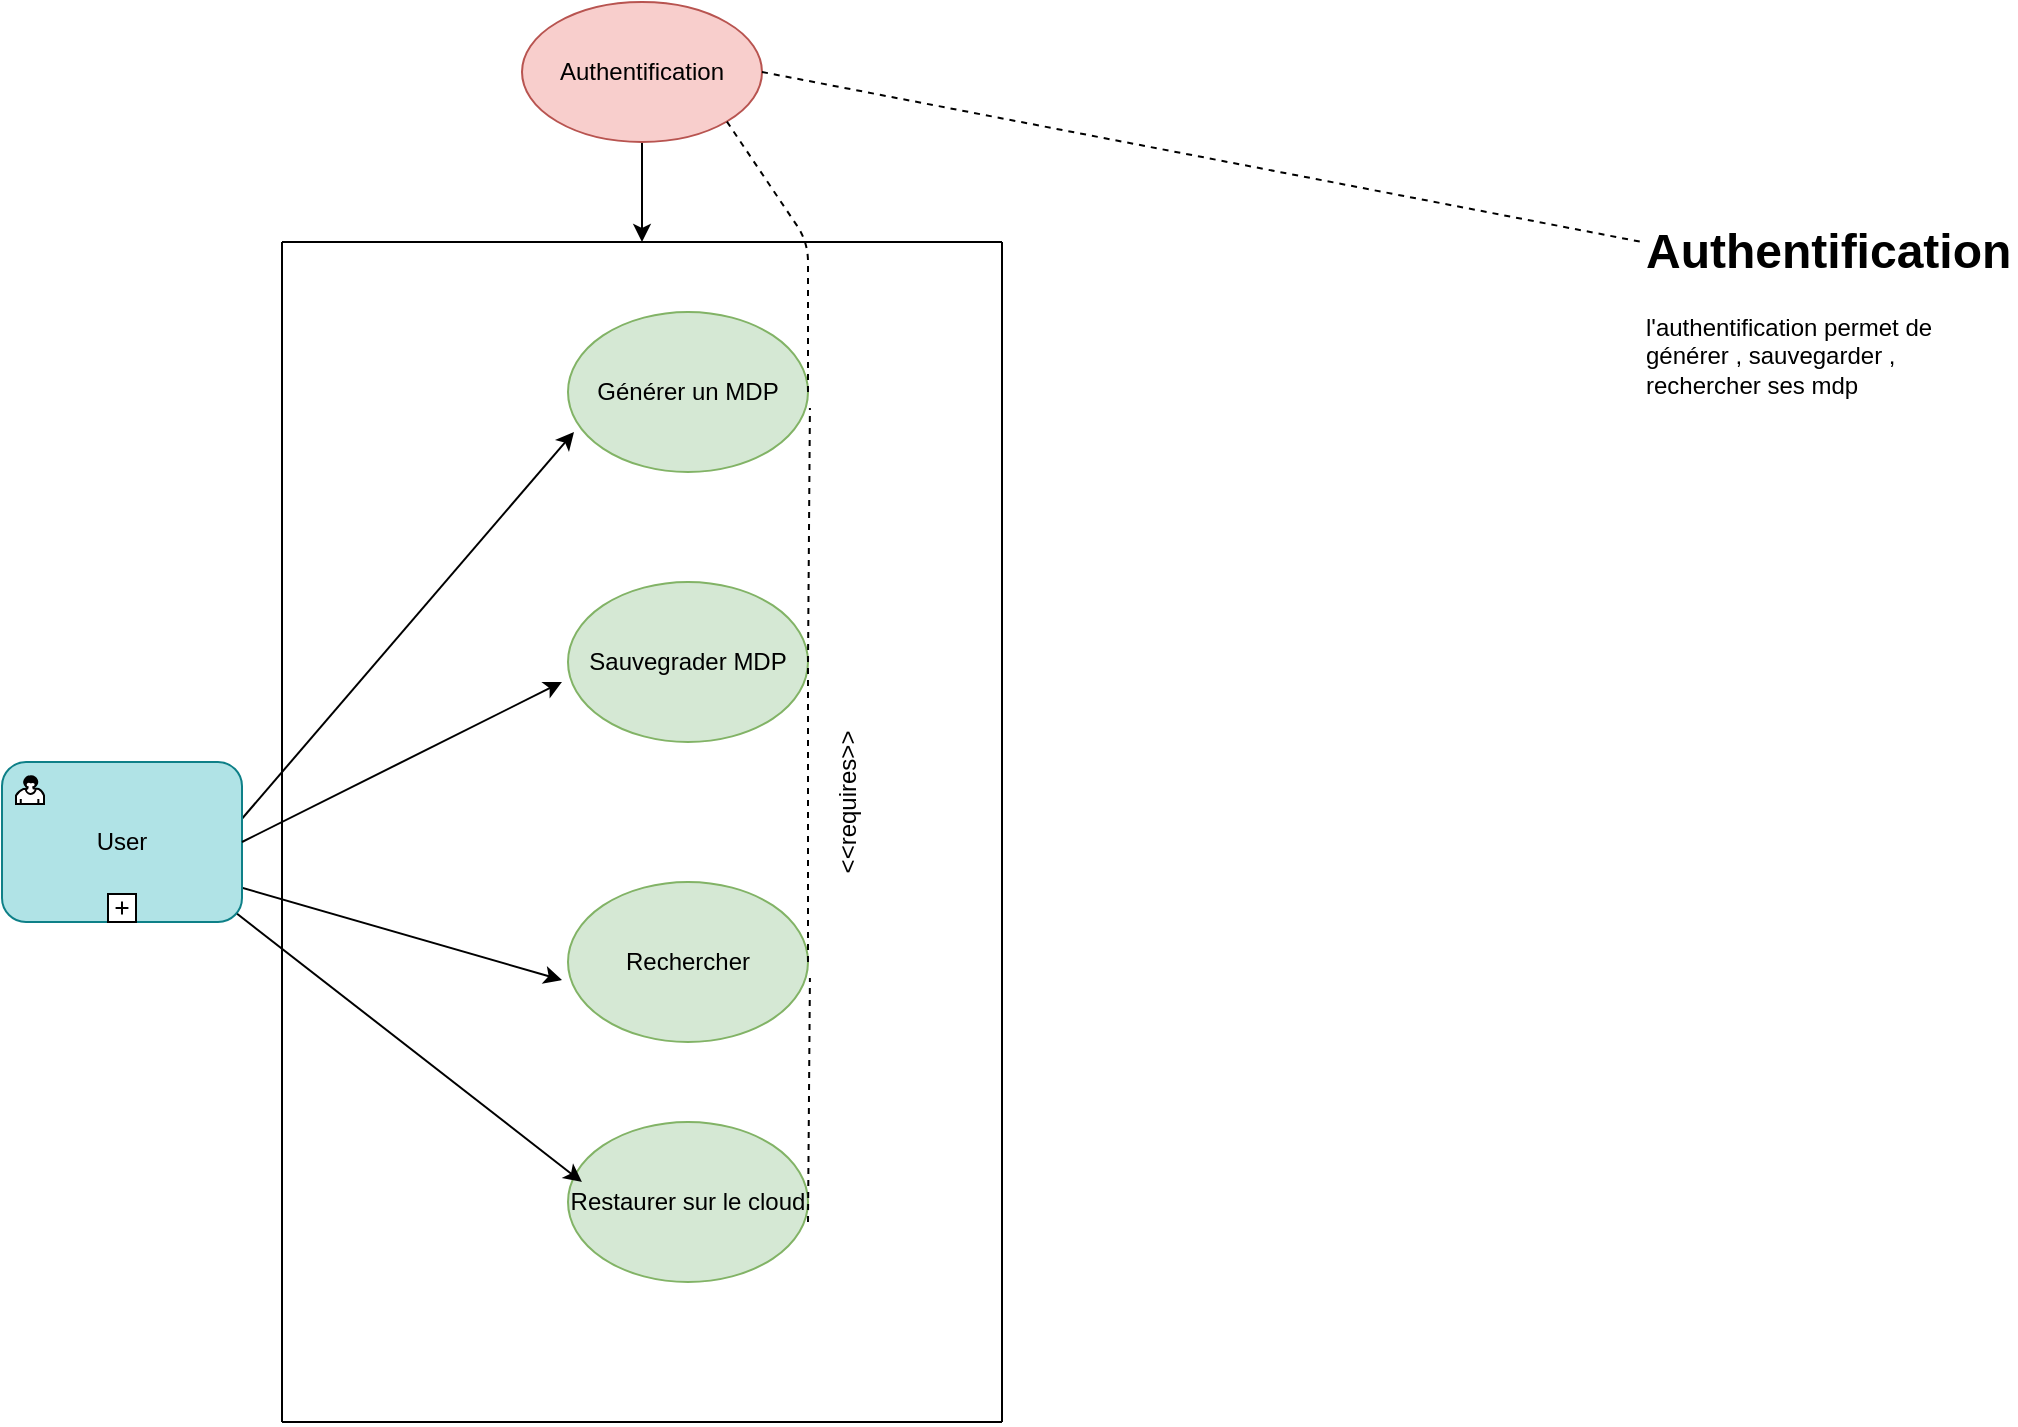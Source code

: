 <mxfile version="12.0.2" type="github" pages="1"><diagram id="4Z7jljdUCDxPESQR6YW_" name="Page-1"><mxGraphModel dx="1408" dy="1946" grid="1" gridSize="10" guides="1" tooltips="1" connect="1" arrows="1" fold="1" page="1" pageScale="1" pageWidth="827" pageHeight="1169" math="0" shadow="0"><root><mxCell id="0"/><mxCell id="1" parent="0"/><mxCell id="9PJcI4Q9vwrfIDuZvySe-1" value="Actor" style="shape=umlActor;verticalLabelPosition=bottom;labelBackgroundColor=#ffffff;verticalAlign=top;html=1;outlineConnect=0;fillColor=#0050ef;strokeColor=#001DBC;fontColor=#ffffff;" vertex="1" parent="1"><mxGeometry x="70" y="290" width="30" height="60" as="geometry"/></mxCell><mxCell id="9PJcI4Q9vwrfIDuZvySe-2" value="Générer un MDP" style="ellipse;whiteSpace=wrap;html=1;fillColor=#d5e8d4;strokeColor=#82b366;" vertex="1" parent="1"><mxGeometry x="293" y="55" width="120" height="80" as="geometry"/></mxCell><mxCell id="9PJcI4Q9vwrfIDuZvySe-3" value="Sauvegrader MDP" style="ellipse;whiteSpace=wrap;html=1;fillColor=#d5e8d4;strokeColor=#82b366;" vertex="1" parent="1"><mxGeometry x="293" y="190" width="120" height="80" as="geometry"/></mxCell><mxCell id="9PJcI4Q9vwrfIDuZvySe-4" value="Rechercher" style="ellipse;whiteSpace=wrap;html=1;fillColor=#d5e8d4;strokeColor=#82b366;" vertex="1" parent="1"><mxGeometry x="293" y="340" width="120" height="80" as="geometry"/></mxCell><mxCell id="9PJcI4Q9vwrfIDuZvySe-5" value="&lt;div&gt;Restaurer sur le cloud&lt;/div&gt;" style="ellipse;whiteSpace=wrap;html=1;fillColor=#d5e8d4;strokeColor=#82b366;" vertex="1" parent="1"><mxGeometry x="293" y="460" width="120" height="80" as="geometry"/></mxCell><mxCell id="9PJcI4Q9vwrfIDuZvySe-13" value="" style="endArrow=classic;html=1;entryX=0.025;entryY=0.75;entryDx=0;entryDy=0;entryPerimeter=0;" edge="1" parent="1" target="9PJcI4Q9vwrfIDuZvySe-2"><mxGeometry width="50" height="50" relative="1" as="geometry"><mxPoint x="120" y="320" as="sourcePoint"/><mxPoint x="350" y="140" as="targetPoint"/></mxGeometry></mxCell><mxCell id="9PJcI4Q9vwrfIDuZvySe-14" value="" style="endArrow=classic;html=1;entryX=-0.025;entryY=0.613;entryDx=0;entryDy=0;entryPerimeter=0;" edge="1" parent="1" target="9PJcI4Q9vwrfIDuZvySe-4"><mxGeometry width="50" height="50" relative="1" as="geometry"><mxPoint x="120" y="340" as="sourcePoint"/><mxPoint x="360" y="430" as="targetPoint"/></mxGeometry></mxCell><mxCell id="9PJcI4Q9vwrfIDuZvySe-15" value="" style="endArrow=classic;html=1;entryX=0.058;entryY=0.375;entryDx=0;entryDy=0;entryPerimeter=0;" edge="1" parent="1" target="9PJcI4Q9vwrfIDuZvySe-5"><mxGeometry width="50" height="50" relative="1" as="geometry"><mxPoint x="120" y="350" as="sourcePoint"/><mxPoint x="125" y="370" as="targetPoint"/></mxGeometry></mxCell><mxCell id="9PJcI4Q9vwrfIDuZvySe-71" value="" style="edgeStyle=orthogonalEdgeStyle;rounded=0;orthogonalLoop=1;jettySize=auto;html=1;" edge="1" parent="1" source="9PJcI4Q9vwrfIDuZvySe-16"><mxGeometry relative="1" as="geometry"><mxPoint x="330" y="20" as="targetPoint"/></mxGeometry></mxCell><mxCell id="9PJcI4Q9vwrfIDuZvySe-16" value="&lt;div&gt;Authentification&lt;/div&gt;" style="ellipse;whiteSpace=wrap;html=1;fillColor=#f8cecc;strokeColor=#b85450;" vertex="1" parent="1"><mxGeometry x="270" y="-100" width="120" height="70" as="geometry"/></mxCell><mxCell id="9PJcI4Q9vwrfIDuZvySe-24" value="User" style="html=1;whiteSpace=wrap;rounded=1;fillColor=#b0e3e6;strokeColor=#0e8088;" vertex="1" parent="1"><mxGeometry x="10" y="280" width="120" height="80" as="geometry"/></mxCell><mxCell id="9PJcI4Q9vwrfIDuZvySe-25" value="" style="html=1;shape=mxgraph.bpmn.user_task;outlineConnect=0;" vertex="1" parent="9PJcI4Q9vwrfIDuZvySe-24"><mxGeometry width="14" height="14" relative="1" as="geometry"><mxPoint x="7" y="7" as="offset"/></mxGeometry></mxCell><mxCell id="9PJcI4Q9vwrfIDuZvySe-26" value="" style="html=1;shape=plus;outlineConnect=0;" vertex="1" parent="9PJcI4Q9vwrfIDuZvySe-24"><mxGeometry x="0.5" y="1" width="14" height="14" relative="1" as="geometry"><mxPoint x="-7" y="-14" as="offset"/></mxGeometry></mxCell><mxCell id="9PJcI4Q9vwrfIDuZvySe-42" value="&lt;h1&gt;Authentification&lt;/h1&gt;&lt;p&gt;l'authentification permet de générer , sauvegarder , rechercher ses mdp&lt;/p&gt;&lt;p&gt;&lt;br&gt;&lt;/p&gt;" style="text;html=1;strokeColor=none;fillColor=none;spacing=5;spacingTop=-20;whiteSpace=wrap;overflow=hidden;rounded=0;" vertex="1" parent="1"><mxGeometry x="827" y="5" width="190" height="120" as="geometry"/></mxCell><mxCell id="9PJcI4Q9vwrfIDuZvySe-46" value="" style="endArrow=none;dashed=1;html=1;exitX=1;exitY=0.5;exitDx=0;exitDy=0;" edge="1" parent="1" source="9PJcI4Q9vwrfIDuZvySe-16"><mxGeometry width="50" height="50" relative="1" as="geometry"><mxPoint x="780" y="70" as="sourcePoint"/><mxPoint x="830" y="20" as="targetPoint"/></mxGeometry></mxCell><mxCell id="9PJcI4Q9vwrfIDuZvySe-52" value="" style="endArrow=none;html=1;" edge="1" parent="1"><mxGeometry width="50" height="50" relative="1" as="geometry"><mxPoint x="150" y="610" as="sourcePoint"/><mxPoint x="510" y="610" as="targetPoint"/></mxGeometry></mxCell><mxCell id="9PJcI4Q9vwrfIDuZvySe-53" value="" style="endArrow=none;html=1;" edge="1" parent="1"><mxGeometry width="50" height="50" relative="1" as="geometry"><mxPoint x="510" y="610" as="sourcePoint"/><mxPoint x="510" y="20" as="targetPoint"/></mxGeometry></mxCell><mxCell id="9PJcI4Q9vwrfIDuZvySe-54" value="" style="endArrow=none;html=1;" edge="1" parent="1"><mxGeometry width="50" height="50" relative="1" as="geometry"><mxPoint x="150" y="20" as="sourcePoint"/><mxPoint x="150" y="610" as="targetPoint"/></mxGeometry></mxCell><mxCell id="9PJcI4Q9vwrfIDuZvySe-55" value="" style="endArrow=none;html=1;" edge="1" parent="1"><mxGeometry width="50" height="50" relative="1" as="geometry"><mxPoint x="150" y="20" as="sourcePoint"/><mxPoint x="510" y="20" as="targetPoint"/></mxGeometry></mxCell><mxCell id="9PJcI4Q9vwrfIDuZvySe-68" value="" style="endArrow=classic;html=1;exitX=1;exitY=0.5;exitDx=0;exitDy=0;" edge="1" parent="1" source="9PJcI4Q9vwrfIDuZvySe-24"><mxGeometry width="50" height="50" relative="1" as="geometry"><mxPoint x="180" y="305" as="sourcePoint"/><mxPoint x="290" y="240" as="targetPoint"/></mxGeometry></mxCell><mxCell id="9PJcI4Q9vwrfIDuZvySe-72" value="" style="endArrow=none;dashed=1;html=1;entryX=1;entryY=1;entryDx=0;entryDy=0;exitX=1;exitY=0.5;exitDx=0;exitDy=0;" edge="1" parent="1" source="9PJcI4Q9vwrfIDuZvySe-2" target="9PJcI4Q9vwrfIDuZvySe-16"><mxGeometry width="50" height="50" relative="1" as="geometry"><mxPoint x="440" y="95" as="sourcePoint"/><mxPoint x="490" y="45" as="targetPoint"/><Array as="points"><mxPoint x="413" y="20"/></Array></mxGeometry></mxCell><mxCell id="9PJcI4Q9vwrfIDuZvySe-73" value="" style="endArrow=none;dashed=1;html=1;exitX=1;exitY=0.5;exitDx=0;exitDy=0;entryX=1.008;entryY=0.6;entryDx=0;entryDy=0;entryPerimeter=0;" edge="1" parent="1" source="9PJcI4Q9vwrfIDuZvySe-3" target="9PJcI4Q9vwrfIDuZvySe-2"><mxGeometry width="50" height="50" relative="1" as="geometry"><mxPoint x="420" y="230" as="sourcePoint"/><mxPoint x="440" y="10" as="targetPoint"/></mxGeometry></mxCell><mxCell id="9PJcI4Q9vwrfIDuZvySe-74" value="" style="endArrow=none;dashed=1;html=1;entryX=1;entryY=0.5;entryDx=0;entryDy=0;exitX=1;exitY=0.5;exitDx=0;exitDy=0;" edge="1" parent="1" source="9PJcI4Q9vwrfIDuZvySe-4" target="9PJcI4Q9vwrfIDuZvySe-3"><mxGeometry width="50" height="50" relative="1" as="geometry"><mxPoint x="410" y="350" as="sourcePoint"/><mxPoint x="460" y="300" as="targetPoint"/></mxGeometry></mxCell><mxCell id="9PJcI4Q9vwrfIDuZvySe-75" value="" style="endArrow=none;dashed=1;html=1;entryX=1.008;entryY=0.6;entryDx=0;entryDy=0;entryPerimeter=0;" edge="1" parent="1" target="9PJcI4Q9vwrfIDuZvySe-4"><mxGeometry width="50" height="50" relative="1" as="geometry"><mxPoint x="413" y="510" as="sourcePoint"/><mxPoint x="463" y="460" as="targetPoint"/></mxGeometry></mxCell><mxCell id="9PJcI4Q9vwrfIDuZvySe-76" value="&lt;div&gt;&amp;lt;&amp;lt;requires&amp;gt;&amp;gt;&lt;/div&gt;" style="text;html=1;strokeColor=none;fillColor=none;align=center;verticalAlign=middle;whiteSpace=wrap;rounded=0;rotation=-90;" vertex="1" parent="1"><mxGeometry x="413" y="290" width="40" height="20" as="geometry"/></mxCell></root></mxGraphModel></diagram></mxfile>
